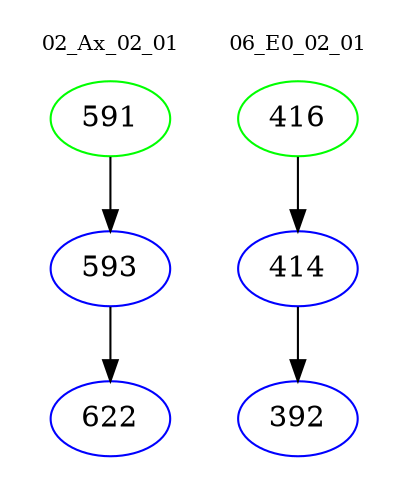 digraph{
subgraph cluster_0 {
color = white
label = "02_Ax_02_01";
fontsize=10;
T0_591 [label="591", color="green"]
T0_591 -> T0_593 [color="black"]
T0_593 [label="593", color="blue"]
T0_593 -> T0_622 [color="black"]
T0_622 [label="622", color="blue"]
}
subgraph cluster_1 {
color = white
label = "06_E0_02_01";
fontsize=10;
T1_416 [label="416", color="green"]
T1_416 -> T1_414 [color="black"]
T1_414 [label="414", color="blue"]
T1_414 -> T1_392 [color="black"]
T1_392 [label="392", color="blue"]
}
}
